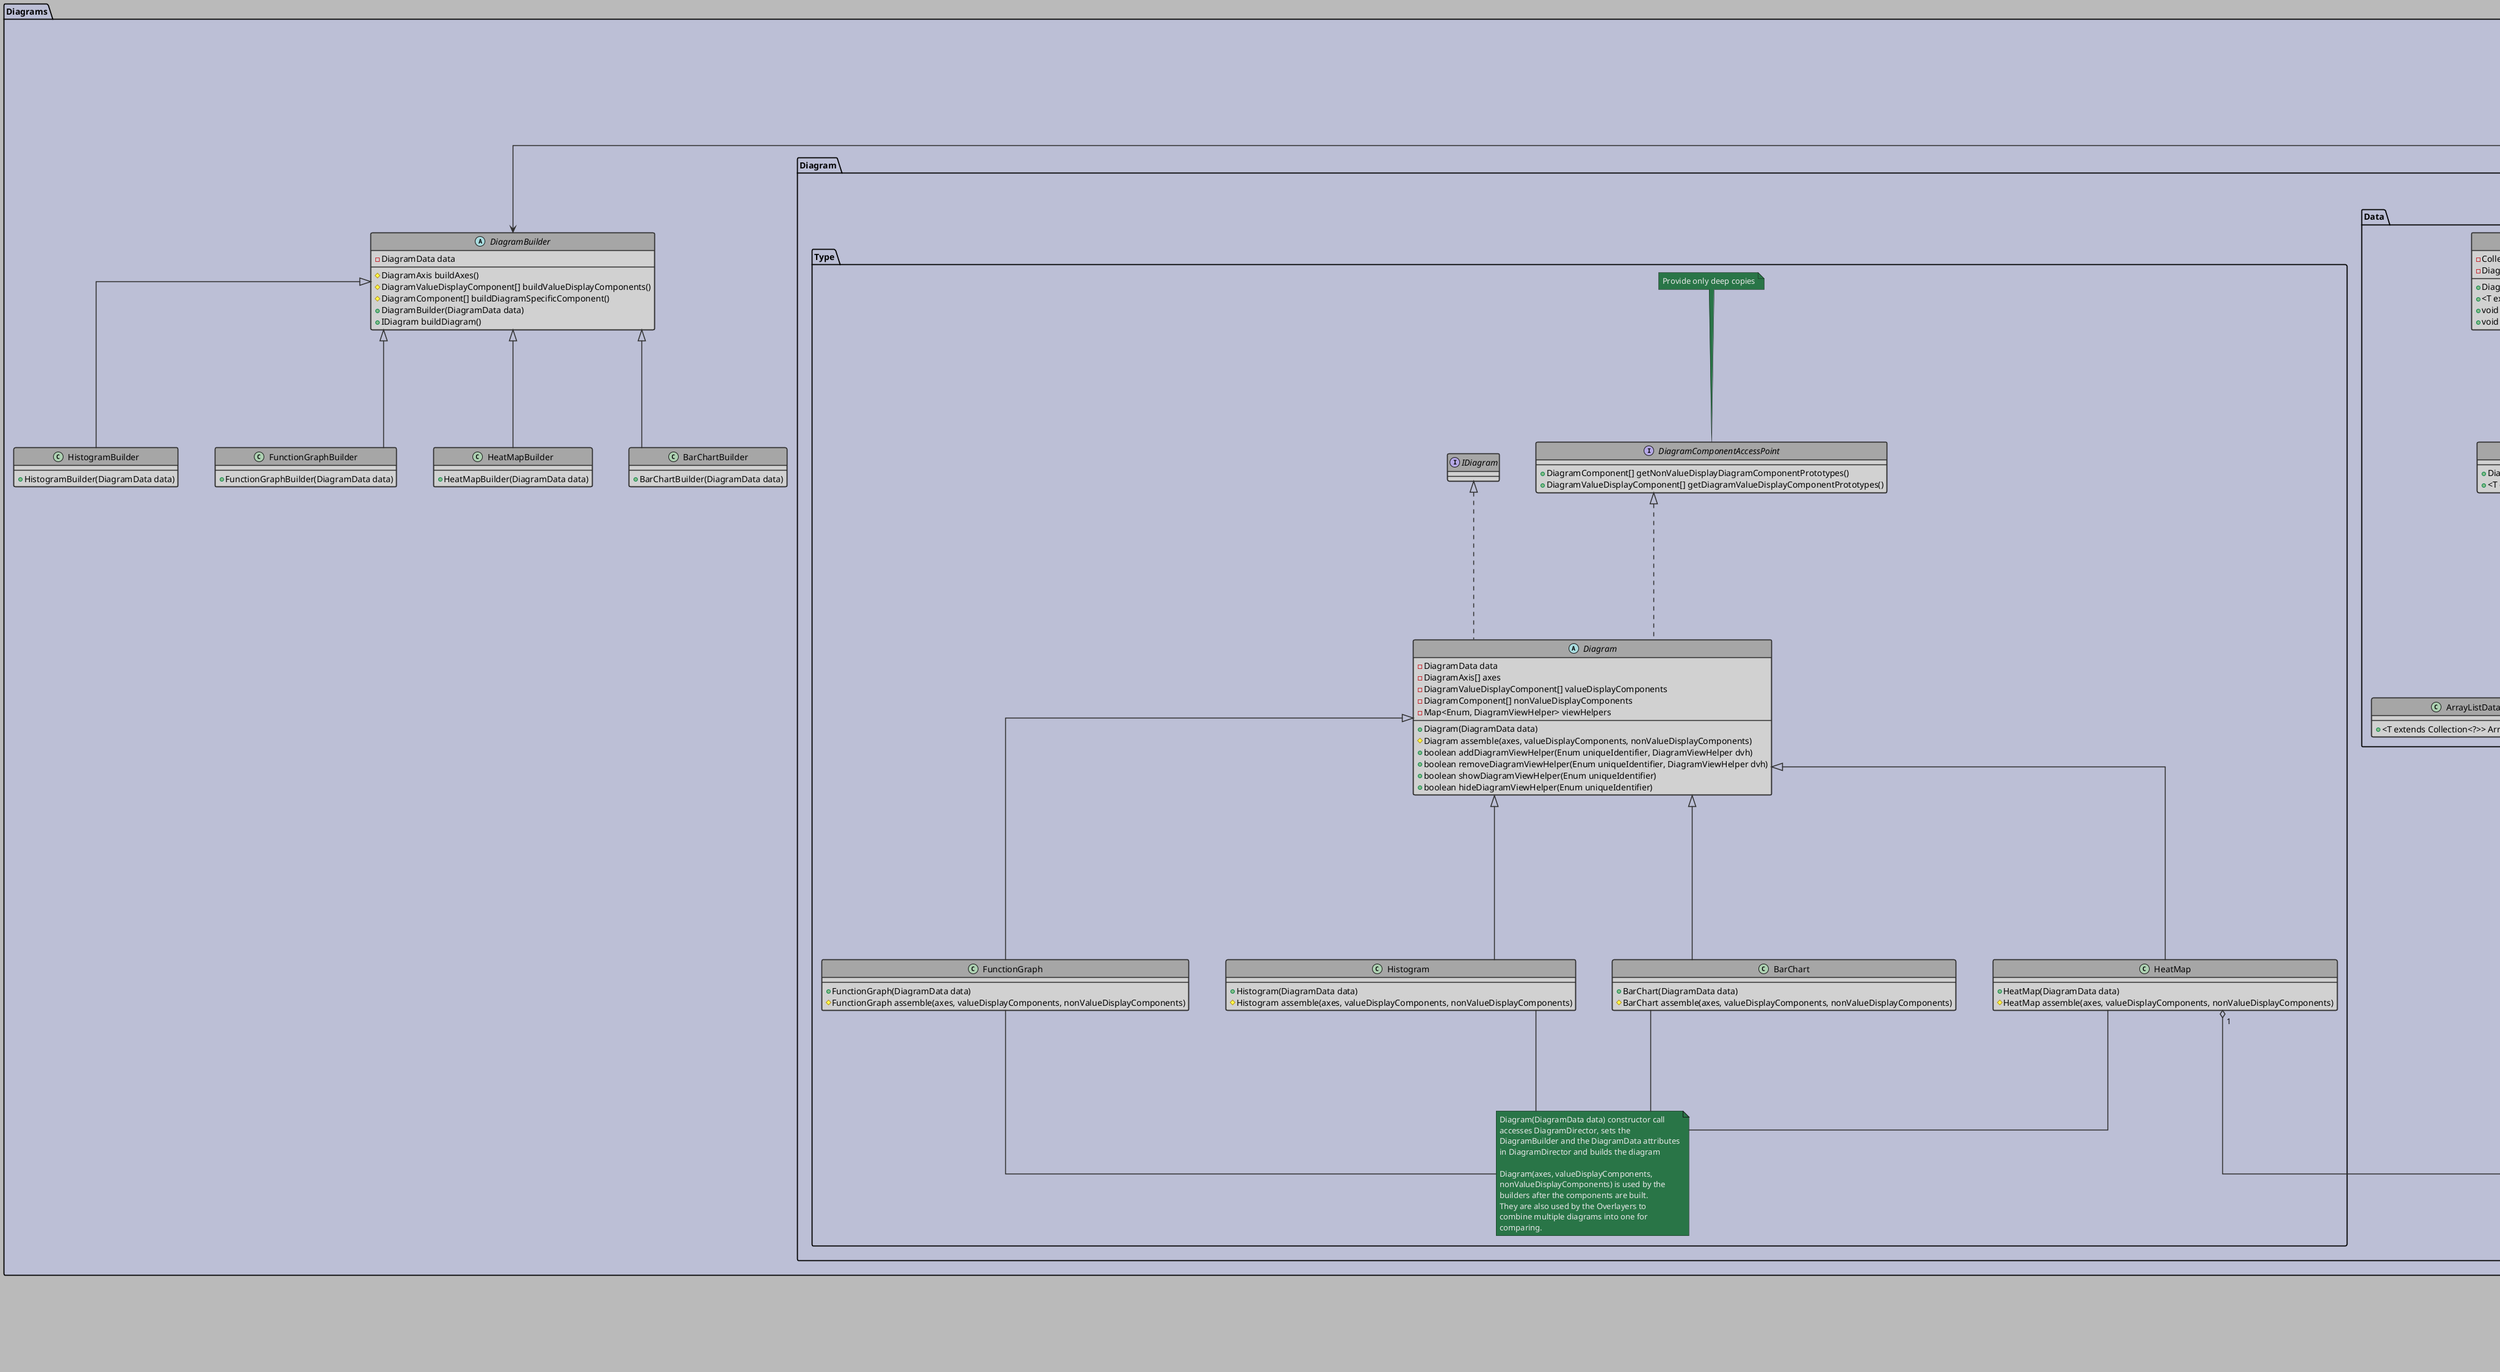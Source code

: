 @startuml Class_Diagram
'Style Settings
skinparam {
    Linetype ortho
    BackgroundColor #bababa
    Shadowing false
    Nodesep 60
    Ranksep 50
}
skinparam Arrow {
    Color #2e2e2e
    Thickness 1.5
}
skinparam CircledCharacter {
    Radius 8
    FontSize 10
}
skinparam class {
    BackgroundColor #d1d1d1
    BorderColor #2e2e2e
    BorderThickness 1.5
    HeaderBackgroundColor #a6a6a6
}
skinparam package {
    BackgroundColor #bcbfd6
    BorderThickness 1.8
}
skinparam Note {
    BackgroundColor #297547
    BorderColor #171a17
    FontColor #e8e8e8
}
'Class Diagram
'Class Definitions
    'Basic UI Components, extend/use Swing components
    package Components {
        'Swing
            together {
                class Container extends Component
                class JComponent extends Container {
                    .
                    .
                    --
                    .
                    .
                }
                class JFrame 
                class JFileChooser
                class JPanel extends JComponent
                class JButton extends JComponent
                class JLabel extends JComponent
                class JTextField extends JComponent
                class JTextPane extends JComponent
                class JComboBox extends JComponent
                class JTree extends JComponent
                class JScrollPane extends JComponent
                class JMenuBar extends JComponent
                class JCheckBox extends JComponent
            }
            'Listeners
                together {
                    interface EventListener
                    interface ComponentListener extends EventListener {
                        +componentHidden(ComponentEvent e)
                        +componentMoved(ComponentEvent e)
                        +componentResized(ComponentEvent e)
                        +componentShown(ComponentEvent e)
                    }
                    interface ActionListener extends EventListener {
                        +actionPerformed(ActionEvent e)
                    }
                    interface KeyListener extends EventListener {
                        +keyPressed(KeyEvent e)
                        +keyReleased(KeyEvent e)
                        +keyTyped(KeyEvent e)
                    }
                }
        'Custom
            class Tree extends JTree
            class Button extends JButton
            class DropdownSelector extends JComboBox
            class InputBox extends JTextField
            class Checkbox extends JCheckBox
            class Label extends JLabel
            class ScrollPane extends JScrollPane
            class MenuBar extends JMenuBar
            class TextPane extends JTextPane

            'Frames/Panels
            together {
                enum ResizeMode {
                    ABSOLUTE_TOP_LEFT
                    ABSOLUTE_BOTTOM_RIGHT
                    RELATIVE
                }
                class Resizer {
                    +Resizer(ResizeMode t, ResizeModer r, ResizeMode b, ResizeMode l)
                    +resize(Component, int width, int height, int newWidth, int newHeight)
                }
                interface AutoResizing extends ComponentListener {
                    +setResizer(Component, Resizer)
                }

                class Panel extends JPanel implements AutoResizing {
                    -Map<Component, ComponentResizer>
                    +setResizer(Component, Resizer)
                }
                class Window implements AutoResizing {
                    -Map<Component, ComponentResizer>
                    +setResizer(Component, Resizer)
                }
                ResizeMode <-- Resizer
            }
    }
    
    'UI Composites
    package Composites {
        enum InfoBarID {
            VERSION
            SELECTED
            LASTACTION
        }
        class InfoBar extends Panel {
            -Map<InfoBarID,TextBox>
            +setText(InfoBarID, String)
        }
        InfoBarID <-- InfoBar : <<uses>>

        class MainWindow extends Window {
            -MenuBar mainMenu

            +MainWindow()
            + {static} void main(String[] args)
        }

        class SubWindowArea extends Panel{
            +addSubWindow(SubWindow)
            +removeSubWindow(SubWindow)
        }
        class SubWindow extends Panel {
            -MenuBar
            +SubWindow(Element)
            +setElement(Element)
        }
        abstract class ElementManipulator extends Panel {
            +setElement(Element)
        }
        class TextEditor implements ElementManipulator {
            -TextPane
            +TextEditor(Element)
        }
        class Visualizer implements ElementManipulator {
            -TextArea Info
            -MenuBar diagramOptions
            -MenuBar statisticsOptions
            +Visualizer(Element)
        }
        SubWindow *-- "1..[num subtypes]" ElementManipulator
        SubWindowArea *-- "0..3" SubWindow

        class Outliner extends Panel {
            -MenuBar
            -Tree
            -DAO
            +Outliner(DAO data)
        }

        class MergeDialog extends Window {
            Label prompt
            Label left
            Label right
            InputBox left
            InputBox right
            Button renameLeft
            Button renameRight
            Button keepLeft
            Button keepRight
            +MergeDialog()
            +open(Element eLeft, Element eRight)
        }
        MergeDialog --* MainWindow
    }
'Diagrams
package Diagrams {
    interface IDiagram {
        +Collection<?> cloneData()
        +void refresh()
        +void update(DiagramData data)
        +boolean addDiagramViewHelper(Enum uniqueIdentifier, DiagramViewHelper dvh)
        +boolean removeDiagramViewHelper(Enum uniqueIdentifier, DiagramViewHelper dvh)
        +boolean showDiagramViewHelper(Enum uniqueIdentifier)
        +boolean hideDiagramViewHelper(Enum uniqueIdentifier)
    }
    interface IDiagramOverlayer {
        +IDiagram getDiagram(int index)
        +void setDiagram(int index, IDiagram diagram)
        +boolean addDiagram(IDiagram diagram)
        +boolean removeDiagram(IDiagram diagram)
        +IDiagram overlay(int[] indices)
        +IDiagram overlay(IDiagram[] diagrams)
    }
    package Diagram.Overlayer {
        class DiagramOverlayer implements IDiagramOverlayer {
            -Collection<? extends IDiagram> diagrams
            -IDiagramOverlayStrategy overlayStrategy
            +DiagramOverlayer()
            #void setOverlayStrategy()
        }
        interface IDiagramOverlayStrategy {
            +IDiagram overlay()
        }
        class FunctionGraphOverlayStrategy implements IDiagramOverlayStrategy {
            -FunctionGraph[] functionGraphs
            +FunctionGraphOverlayStrategy(FunctionGraph[] functionGraphs)
            +FunctionGraph overlay()
        }
        class HistogramOverlayStrategy implements IDiagramOverlayStrategy {
            -Histogram histogram1
            -Histogram histogram2
            +HistogramOverlayStrategy(Histogram histogram1, Histogram histogram2)
            +Histogram overlay()
        }
        class BarChartOverlayStrategy implements IDiagramOverlayStrategy {
            -BarChart barChart1
            -BarChart barChart2
            +BarChartOverlayStrategy(BarChart barChart1, BarChart barChart2)
            +BarChart overlay()
        }
    }
    package Diagram.Components {
        class PositionInFrame {
            -Number xPos
            -Number yPos
            +PositionInFrame(Number xPos, Number yPos)
            +Number getXPos()
            +void setXPos(Number xPos)
            +Number getYPos()
            +void setYPos(Number yPos)
        }
        abstract class PositionInDiagram {
            -DiagramAxis[] axes
            -Number[] positionsInAxes
            +PositionInDiagram(DiagramAxis[] axes, Number[] coordinatesInAxes)
            +Number axisCoordinateToFrameCoordinate(int index)
            +PositionInFrame toPositionInFrame()
            #void setAxisCoordinate(int index, Number position)
            #void setAxisCoordinates(Number[] coordinates)
            #Number getAxisPos(int index)
        }
        class PositionIn2DDiagram extends PositionInDiagram{
            +PositionInDiagram(DiagramAxis xAxis, Number xCoordinate, DiagramAxis yAxis, Number yCoordinate)
            +void setXAxisCoordinate(Number xCoordinate)
            +void setYAxisCoordinate(Number yCoordinate)
            +Number getXAxisCoordinate()
            +Number getYAxisCoordinate()
        }
        interface Hoverable {
            +default boolean isBeingHovered()
            +default void hoverAction()
            +default void refreshHoverLabelPosition()
            +default void showHoverLabel()
            +default void hideHoverLabel()
        }
        note right of Hoverable::hoverAction
            show label as default
            override if there is more
        end note
        abstract class DiagramComponent {
            -Color color
            #DiagramComponent(Color color)
            +{abstract} clone()
            +void setColor(Color color)
            +Number getColor()
            +void show()
            +void hide()
        }
        abstract class DiagramValueDisplayComponent extends DiagramComponent implements Hoverable {
            -Number value
            #DiagramValueDisplayComponent(Color color, Number value)
            +Number valueToCoordinate(int axisIndex)
            +void setValue()
            +Number getValue()
            +{abstract} void refreshValueRelevantAttributes()
        }
        abstract class DiagramBar extends DiagramValueDisplayComponent {
            -PositionIn2DDiagram bottomLeft
            -PositionIn2DDiagram topRight
            -Number borderThickness
            #DiagramBar(Color color, Number value, PositionIn2DDiagram bottomLeft, PositionIn2DDiagram topRight, Number borderThickness)
            +Number getHeight()
            +Number getWidth()
            +void setBottomLeftInDiagram(Number x1, Number y1)
            +void setTopRightInDiagram(Number x2, Number y2)
            +PositionIn2DDiagram getBottomLeftInDiagram()
            +PositionIn2DDiagram getTopRightInDiagram()
        }
        abstract class DiagramAxis extends DiagramComponent {
            -Number min
            -Number max
            -int steps
            -boolean showValues
            -DiagramLine axisLine
            #DiagramAxis(DiagramLine axisLine, Number min, Number max, int steps)
            +void setMin(Number min)
            +Number getMin()
            +void setMax(Number max)
            +Number getMax()
            +void setSteps(int steps)
            +int getSteps()
            +void showValues()
            +void hideValues()
            #void paintComponent(Graphics g)
            +void paintAxis()
            +Number valueToCoordinate(Number value)
            +Number CoordinateToValue(Number coordinate)
            +void setLineByPos(Number minValXPos, Number minValYPos, Number maxValXPos, Number maxValYPos)
            +void setLineColor(Color color)
            +void setLineThickness(Number thickness)
            +Number getLineLength()
        }
        note right of DiagramAxis::paintComponent
            Override this method from JComponent,
            use paintAxis() method instead.

            paintAxis() initializes the parameter of
            paintComponent and calls paintComponent.
        end note
        note right of DiagramAxis::CoordinateToValue
            Throws an exception, if the coordinate
            is out of the range of the axis' line
            (determined by x1 and x2 or y1 and y2 of
            axisLine)
        end note
        abstract class DiagramLabel extends DiagramComponent {
            -String caption
            -PositionInFrame bottomLeft
            -PositionInFrame topRight
            -Number borderThickness
            #DiagramLabel(PositionInFrame bottomLeft, PositionInFrame topRight, Color color, String caption, Number borderThickness)
            +void setCaption(String caption)
            +String getCaption()
            +void setBottomLeftInFrame(Number x1, Number y1)
            +void setTopRightInFrame(Number x2, Number y2)
            +PositionInFrame getBottomLeftInFrame()
            +PositionInFrame getTopRightInFrame()
        }
        abstract class DiagramLine extends DiagramComponent {
            -PositionInFrame start
            -PositionInFrame end
            -Number thickness
            #DiagramLine(PositionInFrame start, PositionInFrame end, Color color, Number thickness)
            #Number calculateLength()
            +void setThickness(Number thickness)
            +void setBottomLeftInFrame(Number x1, Number y1)
            +void setTopRightInFrame(Number x2, Number y2)
            +PositionInFrame getBottomLeftInFrame()
            +PositionInFrame getTopRightInFrame()
            +Number getLength()
            +Number getThickness()
        }
        note top of DiagramLine
            Calculate length with Pythagoras'
            formula
        end note
        class SolidLine extends DiagramLine {
            -Line line
            #SolidLine(PositionInFrame start, PositionInFrame end, Color color, Number thickness)
        }
        abstract class DiagramValueLabel extends DiagramValueDisplayComponent {
            -PositionIn2DDiagram topLeft
            -PositionIn2DDiagram bottomRight
            -String caption
            -Number[] sizesInAxes
            -Number borderThickness
            #DiagramValueLabel(PositionIn2DDiagram bottomRight, PositionIn2DDiagram topLeft, Color color, Number value, Number borderThickness)
            #void refreshCaption()
            #void setCaption(String caption)
            +String getCaption()
            +void setBottomLeftInDiagram(Number x1, Number y1)
            +void setTopRightInDiagram(Number x2, Number y2)
            +PositionIn2DDiagram getBottomLeftInDiagram()
            +PositionIn2DDiagram getTopRightInDiagram()
        }
        abstract class DiagramPoint extends DiagramValueDisplayComponent {
            -PositionIn2DDiagram position
            -Number size
            #DiagramPoint(PositionIn2DDiagram position, Color color, Number value, Number size)
            +void setSize(Number size)
            +Number getSize()
            +void setPositionInDiagram(Number x2, Number y2)
            +PositionIn2DDiagram getPositionInDiagram()
        }
        abstract class DiagramColorScale extends DiagramComponent {
            '-Color color = borderColor
            -PositionIn2DDiagram bottomLeft
            -PositionIn2DDiagram topRight
            -Number borderThickness
            #DiagramColorScale(PositionIn2DDiagram bottomLeft, PositionIn2DDiagram topRight, Color borderColor, Number[] values, Color[] valueColors, Number borderThickness)
            +Color valueToColor(Number value)
            +Number[] getValues()
            +Color[] getColors()
            +final Object[] matchingsAsArray()
            +void setBottomLeftInFrame(Number x1, Number y1)
            +void setTopRightInFrame(Number x2, Number y2)
            +PositionInFrame getBottomLeftInFrame()
            +PositionInFrame getTopRightInFrame()
        }
        note right of DiagramColorScale::matchingsAsArray
            return new Object[]
            {getValues(), getColors()}
        end note
        class 2ColorScale extends DiagramColorScale {
            '-Color color = borderColor
            -WritableImage colorScale
            -Color minValueColor
            -Color maxValueColor
            -Number minValue
            -Number maxValue
            #2ColorScale(PositionIn2DDiagram bottomLeft, PositionIn2DDiagram topRight, Color borderColor, Number minVal, Number maxVal, Color minValColor, Color maxValColor, Number borderThickness)
            +Color getMinValueColor()
            +Color getMaxValueColor()
            +void setMinValueColor(Color minValueColor)
            +void setMaxValueColor(Color maxValueColor)
            +Number getMinValue()
            +Number getMaxValue()
            +void setMinValue(Number minValue)
            +void setMaxValue(Number maxValue)
        }
        class ValueDisplayPoint extends DiagramPoint {
            -Point point
            #ValueDisplayPoint(Color color, Number value, Number size, PositionIn2DDiagram position)
        }
        class HistogramBar extends DiagramBar {
            -Label label
            #HistogramBar(Color color, Number value, PositionIn2DDiagram bottomLeft, PositionIn2DDiagram topRight)
        }
        class BarChartBar extends DiagramBar {
            -Label label
            #BarChartBar(Color color, Number value, Number width, PositionIn2DDiagram bottomLeft, PositionIn2DDiagram topRight)
        }
        class SolidAxis extends DiagramAxis {
            #SolidAxis(SolidLine axisLine, Number min, Number max, int steps)
        }
        class HeatMapLabel extends DiagramValueLabel {
            -Label label
            #HeatMapLabel(DiagramColorScale cs, Number value, PositionIn2DDiagram bottomLeft, PositionIn2DDiagram topRight)
        }
        class DescriptionLabel extends DiagramLabel {
            -Label label
            #DescriptionLabel(Color color, String caption, PositionInFrame bottomLeft, PositionInFrame topRight)
        }
        'Shows value that is being
        'hovered over
        class HoverLabel {
            -String caption
            -Theme theme
            -Number xPos
            -Number yPos
            -Number width
            -Number height
            -HoverLabel hoverLabel
            -HoverLabel()
            +HoverLabel getHoverLabel()
            +void show()
            +void hide()
            +void setWidth(Number width)
            +void setHeight(Number height)
            +Number getWidth()
            +Number getHeight()
        }
        class DiagramComponentFactory {
            -DiagramComponentFactory instance = new DiagramComponentFactory
            -DiagramComponentFactory()
            +DiagramComponentFactory getDiagramComponentFactory()
            +DiagramPoint createPoint(Number value, PositionIn2DDiagram position, Number size)
            +DiagramValueLabel createValueLabel(Number value, PositionIn2DDiagram bottomLeft, PositionIn2DDiagram topRight, Number borderThickness)
            +DiagramBar createBar(Number value, PositionIn2DDiagram bottomLeft, PositionIn2DDiagram topRight, Number borderThickness)
            +DiagramLabel createLabel(PositionInFrame bottomLeft, PositionInFrame topRight, Color color, String caption, Number borderThickness)
            +DiagramAxis createAxis(DiagramLine axisLine, Number min, Number max, int steps)
            +DiagramColorScale createColorScale(PositionInFrame bottomLeft, PositionInFrame topRight, Color borderColor, Number[] values, Color[] valueColors, Number borderThickness)
            +DiagramLine createLine(PositionInFrame bottomLeft, PositionInFrame topRight, Color color, Number thickness)
        }
    }
    package Diagram.Data {
        class DiagramData {
            -Collection<?> data;
            -DiagramDataFormatter ddf;
            +DiagramData(Collection<?> data)
            +<T extends Collection<?>> T getData();
            +void update()
            +void setFormat(DiagramDataFormatter ddf)
        }
        note right of DiagramData::getData
        Run ddf on data and return result.
        If ddf = null, return a deep copy.
        end note
        abstract class DiagramDataFormatter {
            +DiagramDataFormatter()
            +<T extends Collection<?>> format(T data)
        }
        class ArrayListDataFormatter extends DiagramDataFormatter {
            +<T extends Collection<?>> ArrayList<?> format(T data)
        }
        class ArrayDataFormatter extends DiagramDataFormatter {
            +<E, T extends Collection<E>> E[] format(T data)
        }
    }
    package Diagram.Type {
        interface DiagramComponentAccessPoint {
            +DiagramComponent[] getNonValueDisplayDiagramComponentPrototypes()
            +DiagramValueDisplayComponent[] getDiagramValueDisplayComponentPrototypes()
        }
        note top of DiagramComponentAccessPoint
            Provide only deep copies
        end note
        abstract class Diagram implements IDiagram, DiagramComponentAccessPoint {
            -DiagramData data
            -DiagramAxis[] axes
            -DiagramValueDisplayComponent[] valueDisplayComponents
            -DiagramComponent[] nonValueDisplayComponents
            -Map<Enum, DiagramViewHelper> viewHelpers
            +Diagram(DiagramData data)
            #Diagram assemble(axes, valueDisplayComponents, nonValueDisplayComponents)
            +boolean addDiagramViewHelper(Enum uniqueIdentifier, DiagramViewHelper dvh)
            +boolean removeDiagramViewHelper(Enum uniqueIdentifier, DiagramViewHelper dvh)
            +boolean showDiagramViewHelper(Enum uniqueIdentifier)
            +boolean hideDiagramViewHelper(Enum uniqueIdentifier)
        }
        class Histogram extends Diagram {
            +Histogram(DiagramData data)
            #Histogram assemble(axes, valueDisplayComponents, nonValueDisplayComponents)
        }
        class BarChart extends Diagram {
            +BarChart(DiagramData data)
            #BarChart assemble(axes, valueDisplayComponents, nonValueDisplayComponents)
        }
        class HeatMap extends Diagram {
            +HeatMap(DiagramData data)
            #HeatMap assemble(axes, valueDisplayComponents, nonValueDisplayComponents)
        }
        class FunctionGraph extends Diagram {
            +FunctionGraph(DiagramData data)
            #FunctionGraph assemble(axes, valueDisplayComponents, nonValueDisplayComponents)
        }
        note as Diagram1
            Diagram(DiagramData data) constructor call
            accesses DiagramDirector, sets the
            DiagramBuilder and the DiagramData attributes
            in DiagramDirector and builds the diagram

            Diagram(axes, valueDisplayComponents,
            nonValueDisplayComponents) is used by the
            builders after the components are built.
            They are also used by the Overlayers to
            combine multiple diagrams into one for
            comparing.
        end note
        Histogram -- Diagram1
        BarChart -- Diagram1
        HeatMap -- Diagram1
        FunctionGraph -- Diagram1
    }
    package Diagram.Indicators {
        class DiagramViewHelperFactory {
            -DiagramViewHelperFactory instance
            -DiagramViewHelperFactory()
            +DiagramViewHelperFactory getInstance()
            +HelperComponentDisplayer createValueColorDisplayer(IDiagram diagram)
            +HelperLineDisplayer createCoordinateGridDisplayer(IDiagram diagram, DiagramAxis[] axes)
            +HelperLineDisplayer createValueLineDisplayer(IDiagram diagram, Number value)
        }
        abstract class DiagramViewHelper {
            -int layer
            -List<ViewHelperComponent> helperComponents
            +DiagramViewHelper(IDiagram inner, int layer)
            +int getLayerNumber()
            +void remove()
            +void show()
            +void hide()
            +void update()
            +boolean addViewHelperComponent(ViewHelperComponent vhc)
            +boolean removeViewHelperComponent(ViewHelperComponent vhc)
            +boolean clearViewHelperComponents()
        }
        DiagramViewHelperFactory -- DiagramViewHelper : > <<creates>>
        abstract class HelperLineDisplayer extends DiagramViewHelper {
            +HelperLineDisplayer(IDiagram inner)
            #void generateHelperComponents()
        }
        note left of DiagramViewHelper::layer
            Indicates how much in the front the DiagramViewHelper is.

            For example with JLayeredPane
        end note
        class ValueLineDisplayer extends HelperLineDisplayer {
            -DiagramAxis parallelAxis
            -Color color
            -Number thickness
            -Number value
            +ValueLineDisplayer(IDiagram inner, DiagramAxis parallelAxis, Color color, Number thickness, Number value)
            -void createValueLine()
        }
        note bottom of ValueLineDisplayer
            Displays lines for statistics checked
            in the checkbox part
        end note
        abstract class HelperComponentDisplayer extends DiagramViewHelper {
            +HelperComponentDisplayer(IDiagram inner)
        }
        class ValueFixColorDisplayer extends HelperComponentDisplayer {
            -TreeMap<Number, Color> mapping
            +ValueFixColorDisplayer(IDiagram inner, TreeMap<Number, Color> mapping)
        }
        class ValueScaleColorDisplayer extends HelperComponentDisplayer {
            -DiagramColorScale colorScale
            +ValueScaleColorDisplayer(IDiagram inner, DiagramColorScale colorScale)
        }
        note left of HelperComponentDisplayer
            Overshadows DiagramComponents with the ViewHelperComponents
            that are wanted to be seen by the user.

            Layer is set within the constructor.
        end note
        ValueColorDisplayers -- ValueScaleColorDisplayer
        ValueColorDisplayers -- ValueFixColorDisplayer
        class CoordinateIndicatorLineDisplayer extends HelperLineDisplayer {
            -DiagramAxis[] axes
            -Color color
            -Number thickness
            +CoordinateIndicatorLineDisplayer(IDiagram inner, DiagramAxis[] axes, Color color, Number thickness)
            -void createCoordinateIndicatorLines()
        }
        class ViewHelperComponent {
            +ViewHelperComponent(DiagramComponent dc)
            +void show()
            +void hide()
        }
        note bottom of ViewHelperComponent
            Wraps DiagramComponents that the
            DiagramViewHelpers create and use
        end note
        note as ViewHelperComponentGeneration
            Call getDiagramValueDisplayComponentPrototypes() or
            getNonValueDisplayDiagramComponentPrototypes(),
            adjust the returned required elements, color them accordingly,
            wrap them with ViewHelperComponent object
            add them to helperComponents.
        end note
        DiagramViewHelper *--> ViewHelperComponent
        class CoordinateIndicatorLine  extends DiagramLine {
            #CoordinateIndicatorLine(DiagramAxis parallelAxis, Number value, Color color, Number thickness)
        }
        class ValueLine  extends DiagramLine {
            #ValueLine(DiagramAxis parallelAxis, Number value, Color color, Number thickness)
        }
        ValueLineDisplayer --> ValueLine : > <<creates>>
        CoordinateIndicatorLineDisplayer --> CoordinateIndicatorLine : > <<creates>>
    }
    note top of Diagram.Indicators
        Things that will be shown on diagrams
        that are not actually a part of them go here
    end note
    note as N1
        Strategy pattern:

        -IDiagramOverlayStrategy as abstract strategy
        -Its subclasses as concrete strategies
    end note
    note as N2
        Builder Pattern:

        -DiagramDirector as singleton director
        -Its subclasses as builders
    end note
    class DiagramDirector {
        -DiagramBuilder builder
        -DiagramData data
        -DiagramDirector instance = new DiagramDirector
        -DiagramDirector()
        +DiagramDirector getDiagramDirector()
        +void changeBuilder(Builder b)
        +void setDiagramData(DiagramData data)
        +IDiagram build()
    }
    abstract class DiagramBuilder {
        -DiagramData data
        #DiagramAxis buildAxes()
        #DiagramValueDisplayComponent[] buildValueDisplayComponents()
        #DiagramComponent[] buildDiagramSpecificComponent()
        +DiagramBuilder(DiagramData data)
        +IDiagram buildDiagram()
    }
    class BarChartBuilder extends DiagramBuilder {
        +BarChartBuilder(DiagramData data)
    }
    class HistogramBuilder extends DiagramBuilder {
        +HistogramBuilder(DiagramData data)
    }
    class FunctionGraphBuilder extends DiagramBuilder {
        +FunctionGraphBuilder(DiagramData data)
    }
    class HeatMapBuilder extends DiagramBuilder {
        +HeatMapBuilder(DiagramData data)
    }
    class SettingsProvider {
        -SettingsProvider instance = new SettingsProvider
        -Settings s
        -SettingsProvider()
        +SettingsProvider getInstance()
        +void changeSettings(Settings s)
        +Settings getSettings()
    }
}

'Class Relations
    'Ui
        AutoResizing --> Resizer
        Visualizer -> IDiagram

        MainWindow *-- "1"Outliner
        MainWindow *-- "1"SubWindowArea
        MainWindow *-- "1"InfoBar
    'Diagram
        HeatMap "1" o-- "*" HeatMapLabel
        Hoverable "1" -- "1" HoverLabel : > shows upon being hovered

        DiagramViewHelper --> Diagram : > Wraps and decorates
        DiagramDirector --> DiagramBuilder
        DiagramDirector --> Diagram : <<creates>>
        DiagramComponentFactory --> DiagramComponent : <<creates>>
        DiagramOverlayer o-- IDiagramOverlayStrategy
        DiagramData "1" *--> "1" DiagramDataFormatter
        Diagram *--> DiagramData
        Diagram *-- "*" DiagramComponent
'Package Relations
@enduml